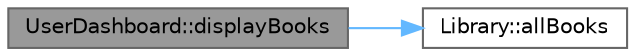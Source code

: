 digraph "UserDashboard::displayBooks"
{
 // INTERACTIVE_SVG=YES
 // LATEX_PDF_SIZE
  bgcolor="transparent";
  edge [fontname=Helvetica,fontsize=10,labelfontname=Helvetica,labelfontsize=10];
  node [fontname=Helvetica,fontsize=10,shape=box,height=0.2,width=0.4];
  rankdir="LR";
  Node1 [id="Node000001",label="UserDashboard::displayBooks",height=0.2,width=0.4,color="gray40", fillcolor="grey60", style="filled", fontcolor="black",tooltip="Displays all books in the library."];
  Node1 -> Node2 [id="edge2_Node000001_Node000002",color="steelblue1",style="solid",tooltip=" "];
  Node2 [id="Node000002",label="Library::allBooks",height=0.2,width=0.4,color="grey40", fillcolor="white", style="filled",URL="$class_library.html#a828b028b352561dd1c8c0836e09b3a42",tooltip="Retrieves all books in the library."];
}
